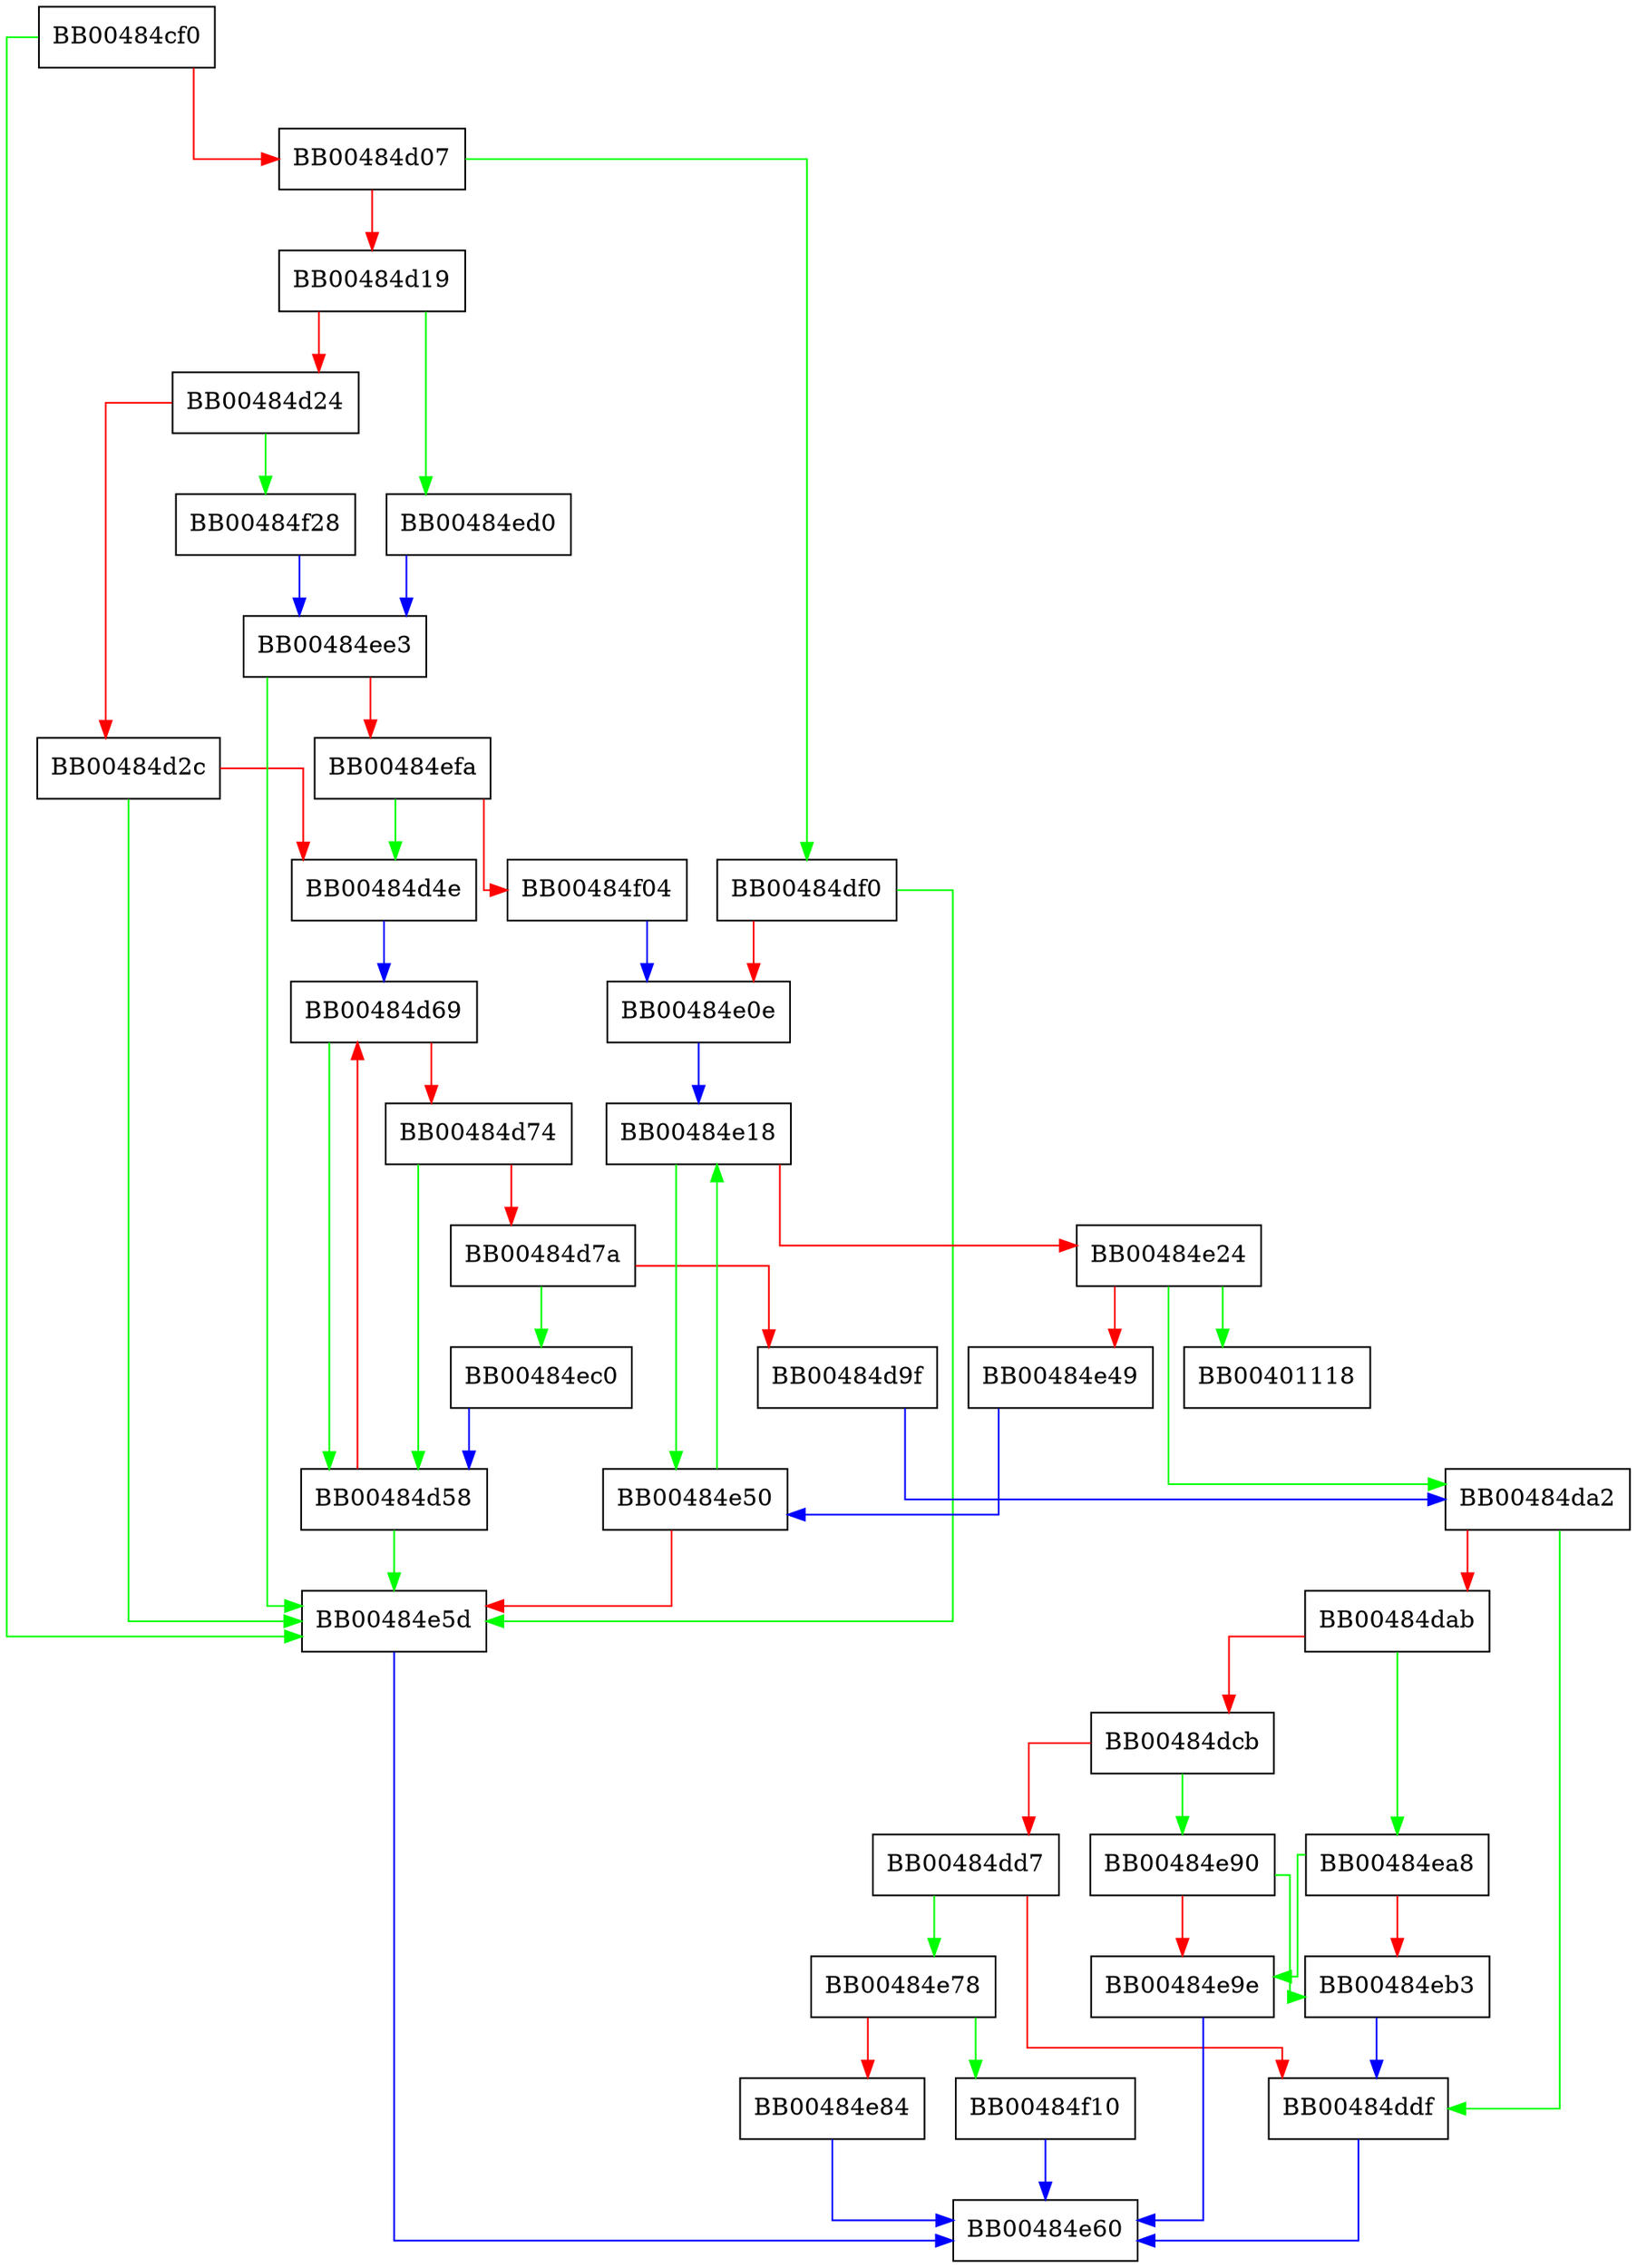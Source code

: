 digraph ssl_set_option_list {
  node [shape="box"];
  graph [splines=ortho];
  BB00484cf0 -> BB00484e5d [color="green"];
  BB00484cf0 -> BB00484d07 [color="red"];
  BB00484d07 -> BB00484df0 [color="green"];
  BB00484d07 -> BB00484d19 [color="red"];
  BB00484d19 -> BB00484ed0 [color="green"];
  BB00484d19 -> BB00484d24 [color="red"];
  BB00484d24 -> BB00484f28 [color="green"];
  BB00484d24 -> BB00484d2c [color="red"];
  BB00484d2c -> BB00484e5d [color="green"];
  BB00484d2c -> BB00484d4e [color="red"];
  BB00484d4e -> BB00484d69 [color="blue"];
  BB00484d58 -> BB00484e5d [color="green"];
  BB00484d58 -> BB00484d69 [color="red"];
  BB00484d69 -> BB00484d58 [color="green"];
  BB00484d69 -> BB00484d74 [color="red"];
  BB00484d74 -> BB00484d58 [color="green"];
  BB00484d74 -> BB00484d7a [color="red"];
  BB00484d7a -> BB00484ec0 [color="green"];
  BB00484d7a -> BB00484d9f [color="red"];
  BB00484d9f -> BB00484da2 [color="blue"];
  BB00484da2 -> BB00484ddf [color="green"];
  BB00484da2 -> BB00484dab [color="red"];
  BB00484dab -> BB00484ea8 [color="green"];
  BB00484dab -> BB00484dcb [color="red"];
  BB00484dcb -> BB00484e90 [color="green"];
  BB00484dcb -> BB00484dd7 [color="red"];
  BB00484dd7 -> BB00484e78 [color="green"];
  BB00484dd7 -> BB00484ddf [color="red"];
  BB00484ddf -> BB00484e60 [color="blue"];
  BB00484df0 -> BB00484e5d [color="green"];
  BB00484df0 -> BB00484e0e [color="red"];
  BB00484e0e -> BB00484e18 [color="blue"];
  BB00484e18 -> BB00484e50 [color="green"];
  BB00484e18 -> BB00484e24 [color="red"];
  BB00484e24 -> BB00401118 [color="green"];
  BB00484e24 -> BB00484da2 [color="green"];
  BB00484e24 -> BB00484e49 [color="red"];
  BB00484e49 -> BB00484e50 [color="blue"];
  BB00484e50 -> BB00484e18 [color="green"];
  BB00484e50 -> BB00484e5d [color="red"];
  BB00484e5d -> BB00484e60 [color="blue"];
  BB00484e78 -> BB00484f10 [color="green"];
  BB00484e78 -> BB00484e84 [color="red"];
  BB00484e84 -> BB00484e60 [color="blue"];
  BB00484e90 -> BB00484eb3 [color="green"];
  BB00484e90 -> BB00484e9e [color="red"];
  BB00484e9e -> BB00484e60 [color="blue"];
  BB00484ea8 -> BB00484e9e [color="green"];
  BB00484ea8 -> BB00484eb3 [color="red"];
  BB00484eb3 -> BB00484ddf [color="blue"];
  BB00484ec0 -> BB00484d58 [color="blue"];
  BB00484ed0 -> BB00484ee3 [color="blue"];
  BB00484ee3 -> BB00484e5d [color="green"];
  BB00484ee3 -> BB00484efa [color="red"];
  BB00484efa -> BB00484d4e [color="green"];
  BB00484efa -> BB00484f04 [color="red"];
  BB00484f04 -> BB00484e0e [color="blue"];
  BB00484f10 -> BB00484e60 [color="blue"];
  BB00484f28 -> BB00484ee3 [color="blue"];
}